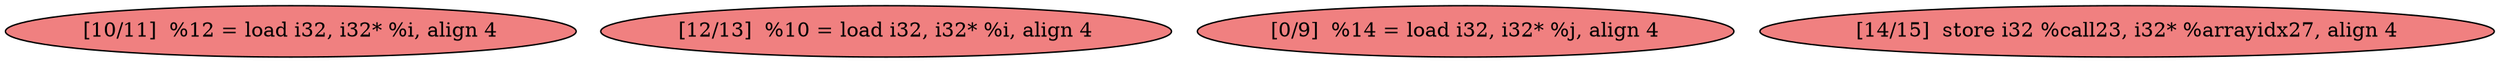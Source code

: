 
digraph G {


node385 [fillcolor=lightcoral,label="[10/11]  %12 = load i32, i32* %i, align 4",shape=ellipse,style=filled ]
node382 [fillcolor=lightcoral,label="[12/13]  %10 = load i32, i32* %i, align 4",shape=ellipse,style=filled ]
node384 [fillcolor=lightcoral,label="[0/9]  %14 = load i32, i32* %j, align 4",shape=ellipse,style=filled ]
node383 [fillcolor=lightcoral,label="[14/15]  store i32 %call23, i32* %arrayidx27, align 4",shape=ellipse,style=filled ]



}
